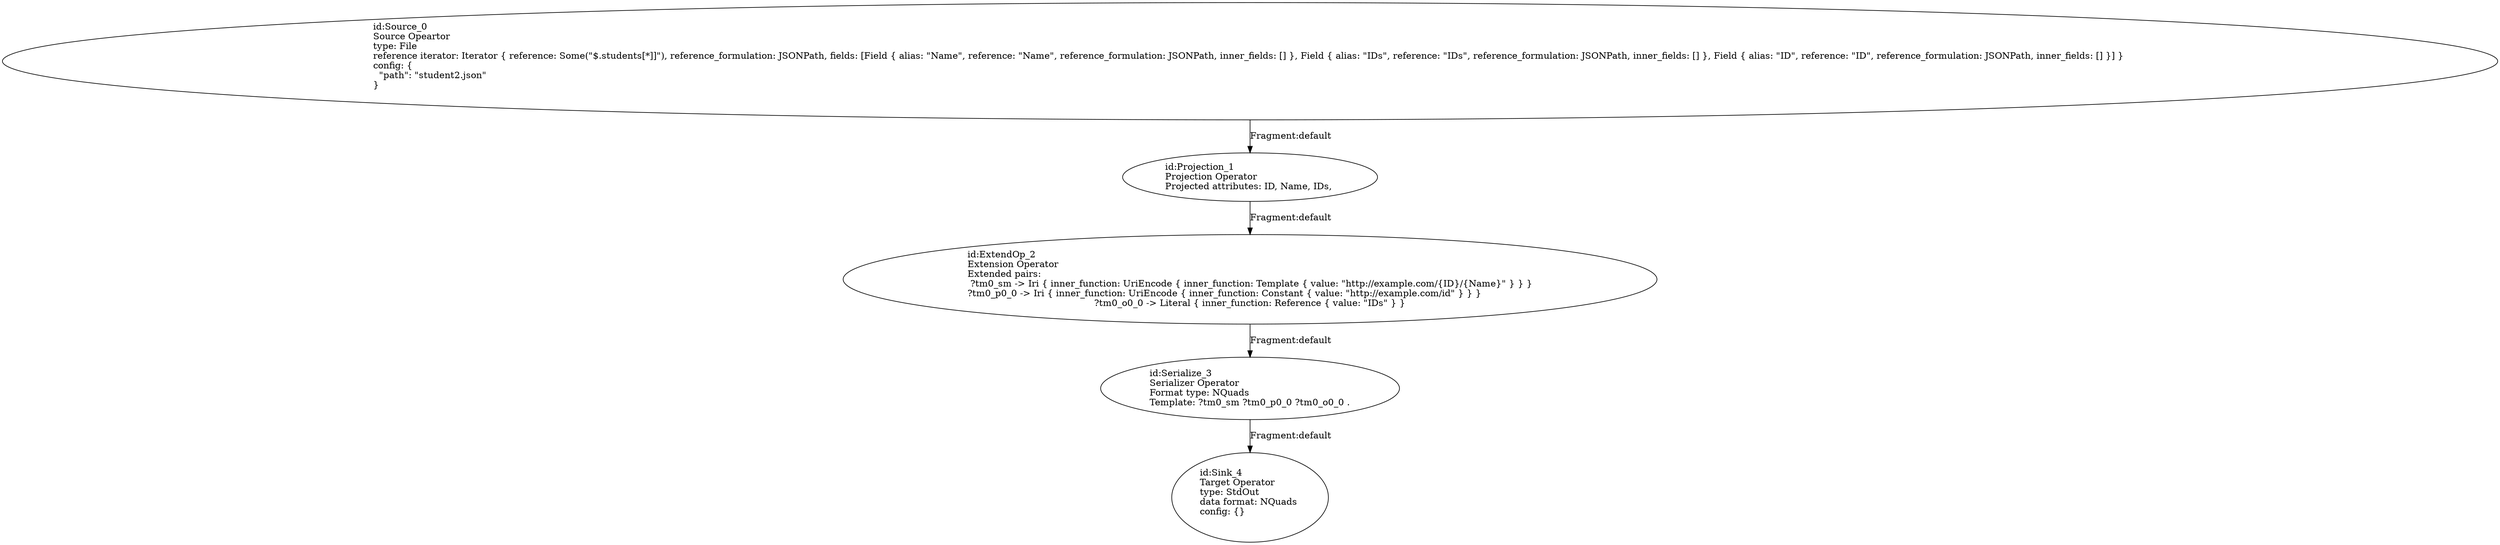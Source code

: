 digraph {
    0 [ label = "id:Source_0 \lSource Opeartor\ltype: File \lreference iterator: Iterator { reference: Some(\"$.students[*]]\"), reference_formulation: JSONPath, fields: [Field { alias: \"Name\", reference: \"Name\", reference_formulation: JSONPath, inner_fields: [] }, Field { alias: \"IDs\", reference: \"IDs\", reference_formulation: JSONPath, inner_fields: [] }, Field { alias: \"ID\", reference: \"ID\", reference_formulation: JSONPath, inner_fields: [] }] } \lconfig: {\l  \"path\": \"student2.json\"\l}\l             " ]
    1 [ label = "id:Projection_1 \lProjection Operator\lProjected attributes: ID, Name, IDs, " ]
    2 [ label = "id:ExtendOp_2 \lExtension Operator\lExtended pairs: \l ?tm0_sm -> Iri { inner_function: UriEncode { inner_function: Template { value: \"http://example.com/{ID}/{Name}\" } } }\l?tm0_p0_0 -> Iri { inner_function: UriEncode { inner_function: Constant { value: \"http://example.com/id\" } } }\l?tm0_o0_0 -> Literal { inner_function: Reference { value: \"IDs\" } }" ]
    3 [ label = "id:Serialize_3 \lSerializer Operator\lFormat type: NQuads\lTemplate: ?tm0_sm ?tm0_p0_0 ?tm0_o0_0 ." ]
    4 [ label = "id:Sink_4 \lTarget Operator\ltype: StdOut \ldata format: NQuads \lconfig: {}\l             " ]
    0 -> 1 [ label = "Fragment:default" ]
    1 -> 2 [ label = "Fragment:default" ]
    2 -> 3 [ label = "Fragment:default" ]
    3 -> 4 [ label = "Fragment:default" ]
}
